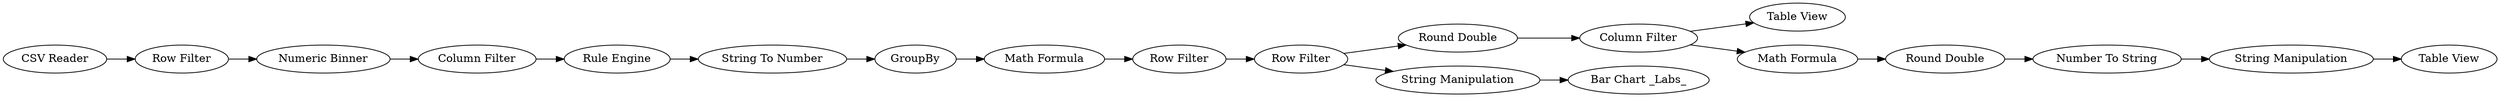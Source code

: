 digraph {
	"261638743959596820_6" [label="CSV Reader"]
	"261638743959596820_106" [label="Row Filter"]
	"261638743959596820_102" [label="Number To String"]
	"261638743959596820_16" [label="Round Double"]
	"261638743959596820_10" [label="Bar Chart _Labs_"]
	"261638743959596820_11" [label="Math Formula"]
	"261638743959596820_8" [label=GroupBy]
	"261638743959596820_18" [label="Table View"]
	"261638743959596820_9" [label="String To Number"]
	"261638743959596820_5" [label="Row Filter"]
	"261638743959596820_100" [label="Table View"]
	"261638743959596820_12" [label="Row Filter"]
	"261638743959596820_14" [label="String Manipulation"]
	"261638743959596820_101" [label="Round Double"]
	"261638743959596820_17" [label="Column Filter"]
	"261638743959596820_7" [label="Column Filter"]
	"261638743959596820_3" [label="Rule Engine"]
	"261638743959596820_99" [label="Math Formula"]
	"261638743959596820_105" [label="Numeric Binner"]
	"261638743959596820_103" [label="String Manipulation"]
	"261638743959596820_8" -> "261638743959596820_11"
	"261638743959596820_5" -> "261638743959596820_105"
	"261638743959596820_103" -> "261638743959596820_100"
	"261638743959596820_14" -> "261638743959596820_10"
	"261638743959596820_99" -> "261638743959596820_101"
	"261638743959596820_12" -> "261638743959596820_106"
	"261638743959596820_3" -> "261638743959596820_9"
	"261638743959596820_16" -> "261638743959596820_17"
	"261638743959596820_101" -> "261638743959596820_102"
	"261638743959596820_102" -> "261638743959596820_103"
	"261638743959596820_17" -> "261638743959596820_99"
	"261638743959596820_106" -> "261638743959596820_16"
	"261638743959596820_17" -> "261638743959596820_18"
	"261638743959596820_9" -> "261638743959596820_8"
	"261638743959596820_7" -> "261638743959596820_3"
	"261638743959596820_6" -> "261638743959596820_5"
	"261638743959596820_11" -> "261638743959596820_12"
	"261638743959596820_105" -> "261638743959596820_7"
	"261638743959596820_106" -> "261638743959596820_14"
	rankdir=LR
}
